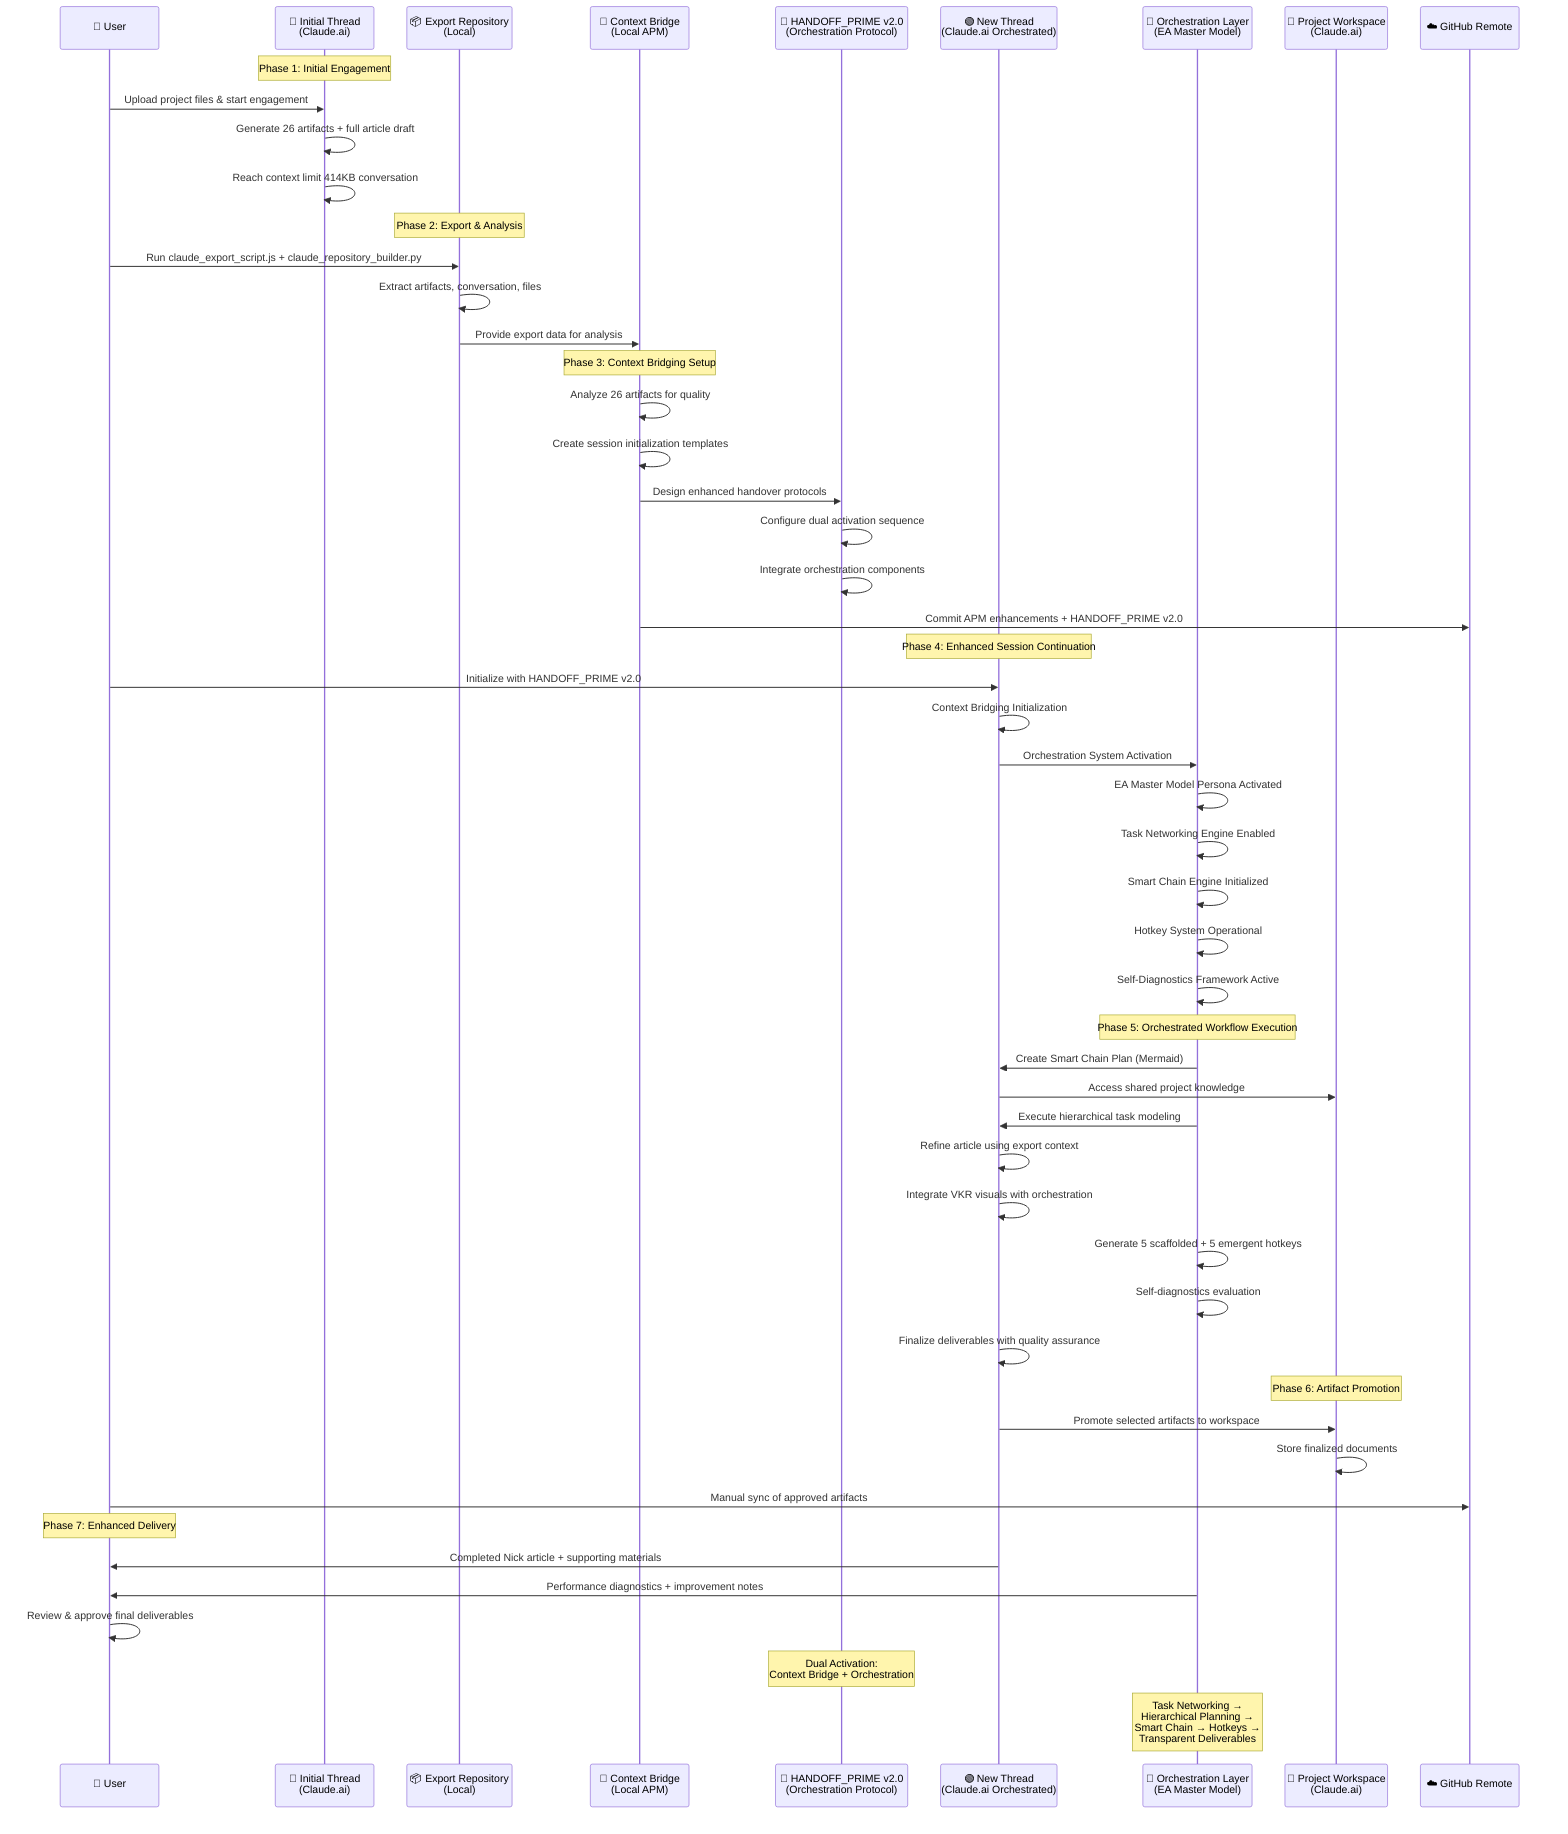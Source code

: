 sequenceDiagram
    participant U as 👤 User
    participant IT as 🔴 Initial Thread<br/>(Claude.ai)
    participant ER as 📦 Export Repository<br/>(Local)
    participant CB as 🌉 Context Bridge<br/>(Local APM)
    participant HPRIME as 🎯 HANDOFF_PRIME v2.0<br/>(Orchestration Protocol)
    participant NT as 🟢 New Thread<br/>(Claude.ai Orchestrated)
    participant ORCH as 🎼 Orchestration Layer<br/>(EA Master Model)
    participant PW as 📂 Project Workspace<br/>(Claude.ai)
    participant GH as ☁️ GitHub Remote

    Note over IT: Phase 1: Initial Engagement
    U->>IT: Upload project files & start engagement
    IT->>IT: Generate 26 artifacts + full article draft
    IT->>IT: Reach context limit 414KB conversation

    Note over ER: Phase 2: Export & Analysis
    U->>ER: Run claude_export_script.js + claude_repository_builder.py
    ER->>ER: Extract artifacts, conversation, files
    ER->>CB: Provide export data for analysis

    Note over CB: Phase 3: Context Bridging Setup
    CB->>CB: Analyze 26 artifacts for quality
    CB->>CB: Create session initialization templates
    CB->>HPRIME: Design enhanced handover protocols
    HPRIME->>HPRIME: Configure dual activation sequence
    HPRIME->>HPRIME: Integrate orchestration components
    CB->>GH: Commit APM enhancements + HANDOFF_PRIME v2.0

    Note over NT: Phase 4: Enhanced Session Continuation
    U->>NT: Initialize with HANDOFF_PRIME v2.0
    NT->>NT: Context Bridging Initialization
    NT->>ORCH: Orchestration System Activation
    ORCH->>ORCH: EA Master Model Persona Activated
    ORCH->>ORCH: Task Networking Engine Enabled
    ORCH->>ORCH: Smart Chain Engine Initialized
    ORCH->>ORCH: Hotkey System Operational
    ORCH->>ORCH: Self-Diagnostics Framework Active

    Note over ORCH: Phase 5: Orchestrated Workflow Execution
    ORCH->>NT: Create Smart Chain Plan (Mermaid)
    NT->>PW: Access shared project knowledge
    ORCH->>NT: Execute hierarchical task modeling
    NT->>NT: Refine article using export context
    NT->>NT: Integrate VKR visuals with orchestration
    ORCH->>ORCH: Generate 5 scaffolded + 5 emergent hotkeys
    ORCH->>ORCH: Self-diagnostics evaluation
    NT->>NT: Finalize deliverables with quality assurance

    Note over PW: Phase 6: Artifact Promotion
    NT->>PW: Promote selected artifacts to workspace
    PW->>PW: Store finalized documents
    U->>GH: Manual sync of approved artifacts

    Note over U: Phase 7: Enhanced Delivery
    NT->>U: Completed Nick article + supporting materials
    ORCH->>U: Performance diagnostics + improvement notes
    U->>U: Review & approve final deliverables

    %% Orchestration Enhancement Annotations
    Note over HPRIME: Dual Activation:<br/>Context Bridge + Orchestration
    Note over ORCH: Task Networking →<br/>Hierarchical Planning →<br/>Smart Chain → Hotkeys →<br/>Transparent Deliverables